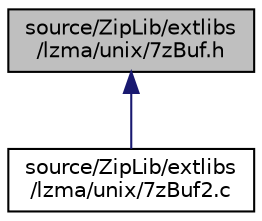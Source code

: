 digraph "source/ZipLib/extlibs/lzma/unix/7zBuf.h"
{
 // LATEX_PDF_SIZE
  edge [fontname="Helvetica",fontsize="10",labelfontname="Helvetica",labelfontsize="10"];
  node [fontname="Helvetica",fontsize="10",shape=record];
  Node1 [label="source/ZipLib/extlibs\l/lzma/unix/7zBuf.h",height=0.2,width=0.4,color="black", fillcolor="grey75", style="filled", fontcolor="black",tooltip=" "];
  Node1 -> Node2 [dir="back",color="midnightblue",fontsize="10",style="solid"];
  Node2 [label="source/ZipLib/extlibs\l/lzma/unix/7zBuf2.c",height=0.2,width=0.4,color="black", fillcolor="white", style="filled",URL="$unix_27z_buf2_8c.html",tooltip=" "];
}
